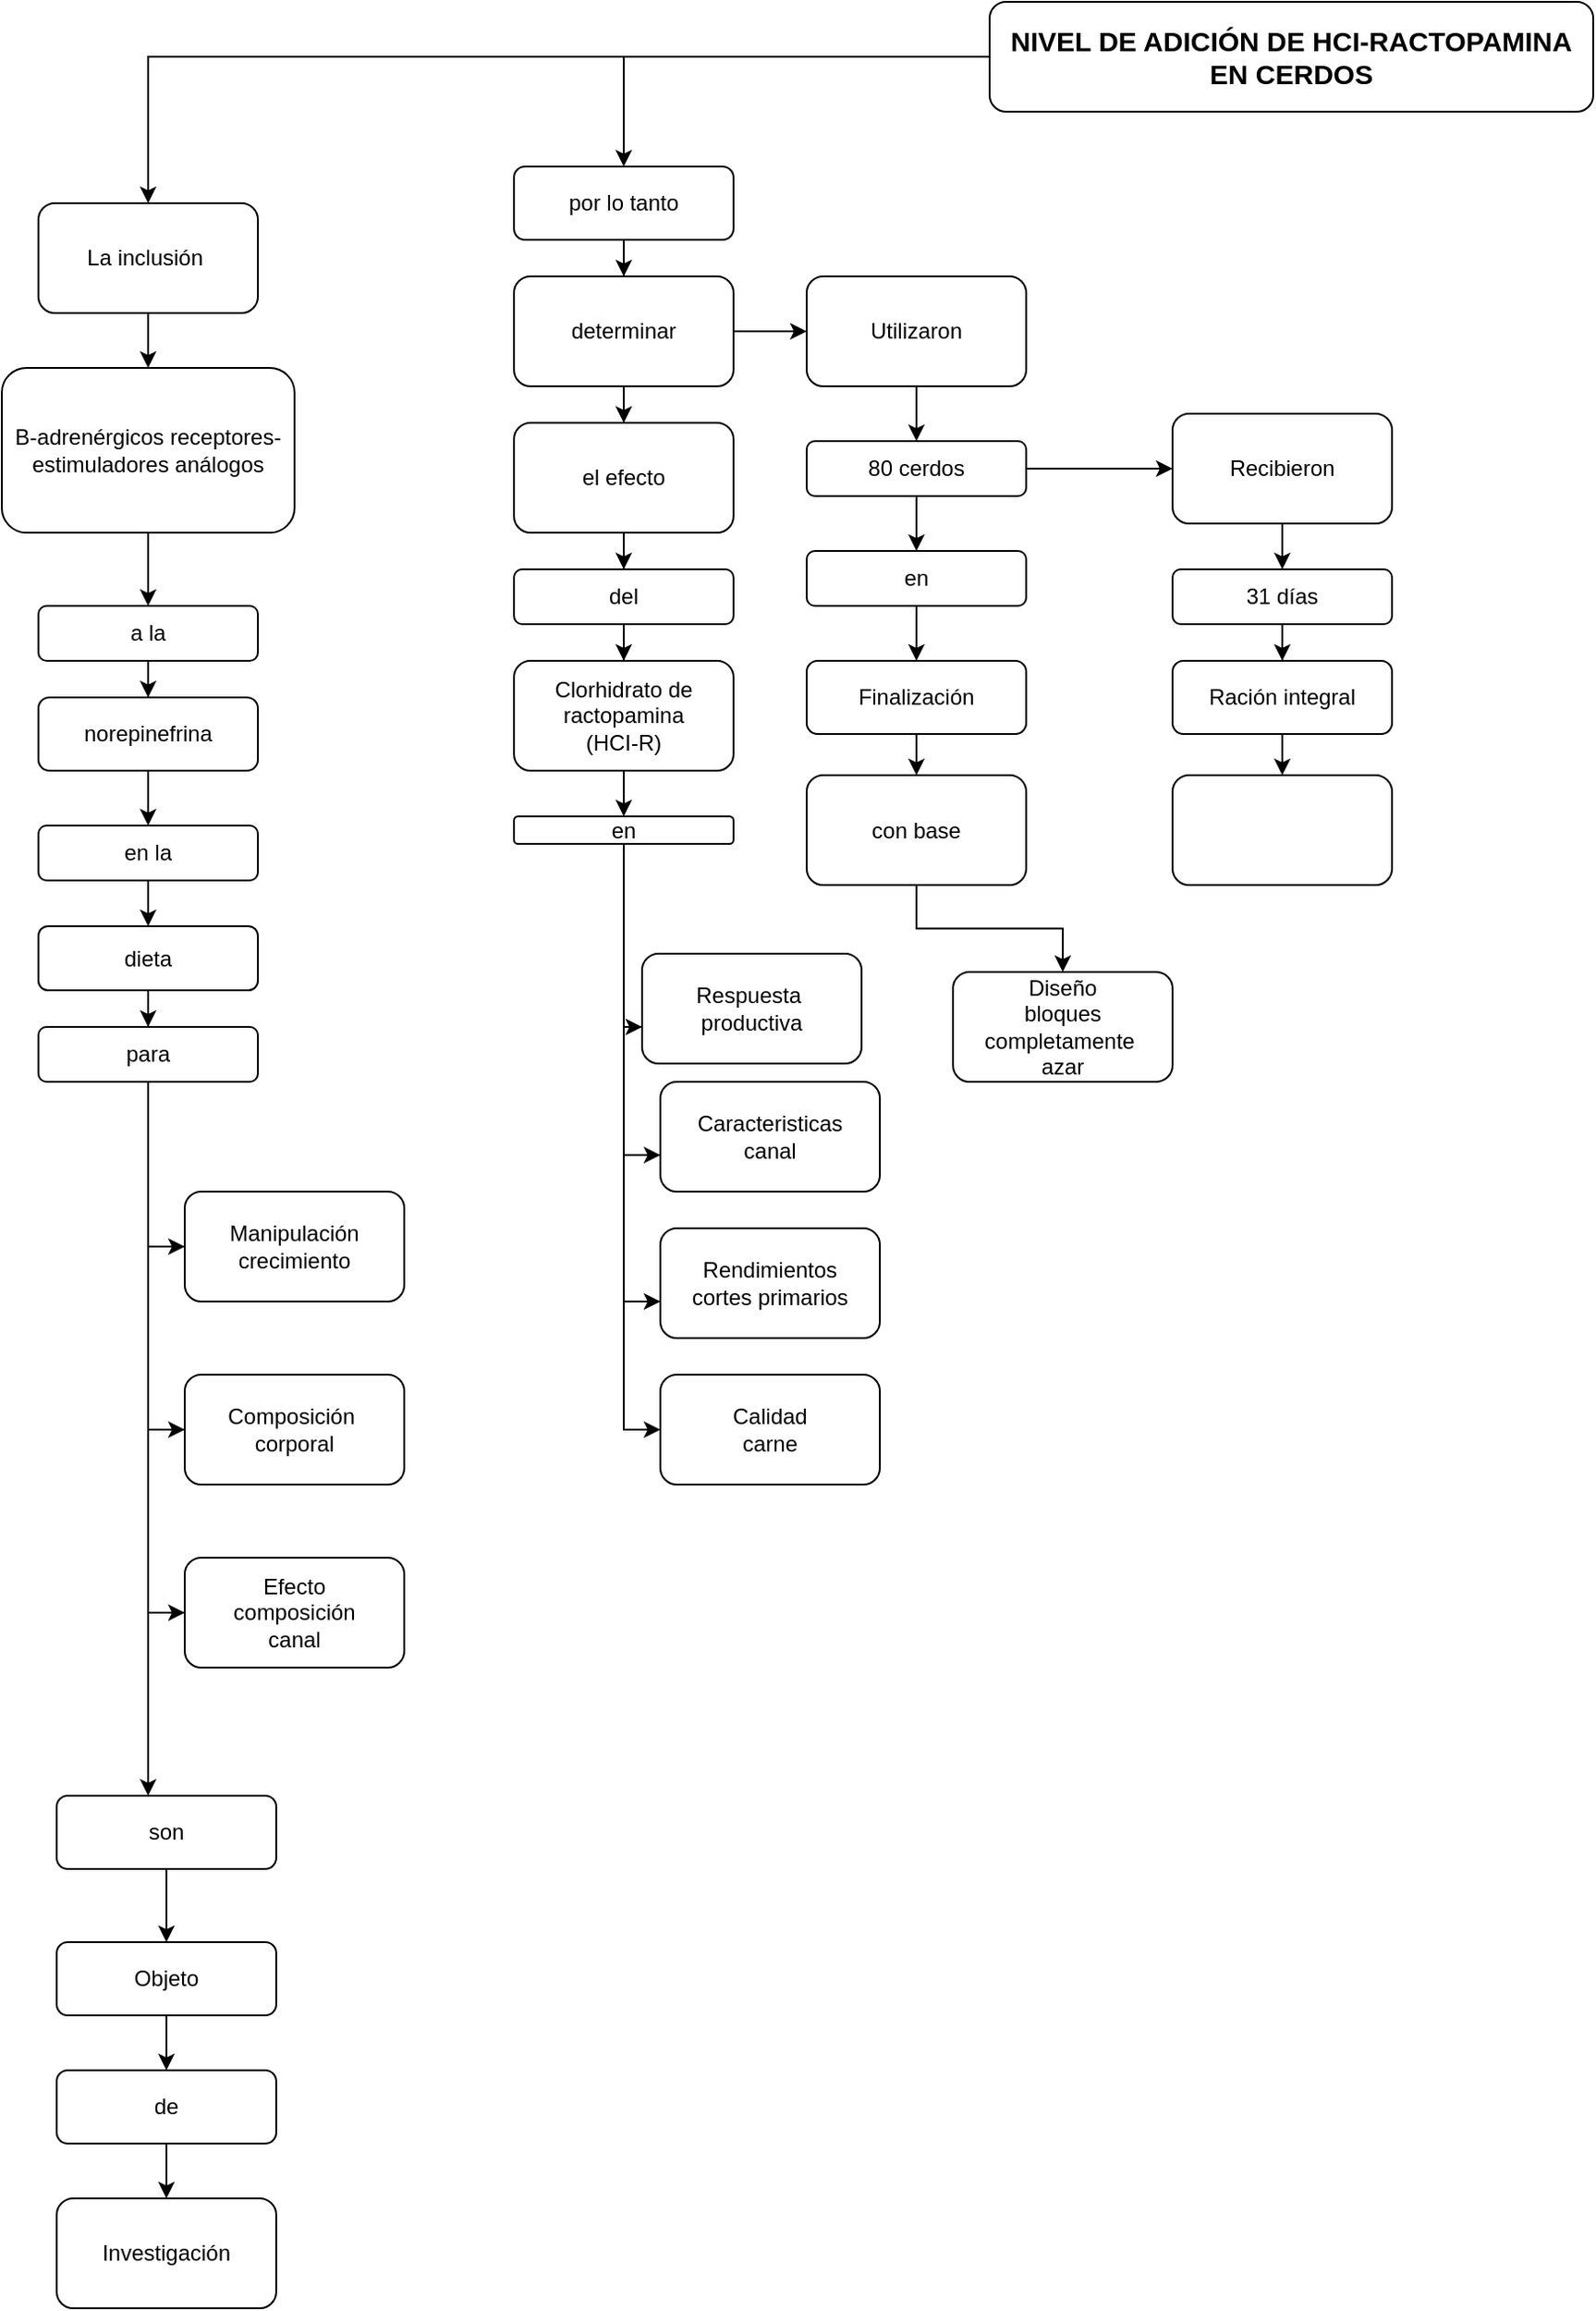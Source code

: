 <mxfile version="13.7.5" type="github">
  <diagram id="5m7CTJC-gk6-oxTOZMm6" name="Página-1">
    <mxGraphModel dx="1695" dy="482" grid="1" gridSize="10" guides="1" tooltips="1" connect="1" arrows="1" fold="1" page="1" pageScale="1" pageWidth="827" pageHeight="1169" math="0" shadow="0">
      <root>
        <mxCell id="0" />
        <mxCell id="1" parent="0" />
        <mxCell id="BMgK5liLbv3R9HXfsqMX-3" value="" style="edgeStyle=orthogonalEdgeStyle;rounded=0;orthogonalLoop=1;jettySize=auto;html=1;" edge="1" parent="1" source="BMgK5liLbv3R9HXfsqMX-1" target="BMgK5liLbv3R9HXfsqMX-2">
          <mxGeometry relative="1" as="geometry" />
        </mxCell>
        <mxCell id="BMgK5liLbv3R9HXfsqMX-32" value="" style="edgeStyle=orthogonalEdgeStyle;rounded=0;orthogonalLoop=1;jettySize=auto;html=1;" edge="1" parent="1" source="BMgK5liLbv3R9HXfsqMX-1" target="BMgK5liLbv3R9HXfsqMX-31">
          <mxGeometry relative="1" as="geometry" />
        </mxCell>
        <mxCell id="BMgK5liLbv3R9HXfsqMX-1" value="&lt;b&gt;&lt;font style=&quot;font-size: 15px&quot;&gt;NIVEL DE ADICIÓN DE HCI-RACTOPAMINA EN CERDOS&lt;/font&gt;&lt;/b&gt;" style="rounded=1;whiteSpace=wrap;html=1;strokeWidth=1;" vertex="1" parent="1">
          <mxGeometry x="220" y="80" width="330" height="60" as="geometry" />
        </mxCell>
        <mxCell id="BMgK5liLbv3R9HXfsqMX-5" value="" style="edgeStyle=orthogonalEdgeStyle;rounded=0;orthogonalLoop=1;jettySize=auto;html=1;" edge="1" parent="1" source="BMgK5liLbv3R9HXfsqMX-2" target="BMgK5liLbv3R9HXfsqMX-4">
          <mxGeometry relative="1" as="geometry" />
        </mxCell>
        <mxCell id="BMgK5liLbv3R9HXfsqMX-2" value="La inclusión&amp;nbsp;" style="whiteSpace=wrap;html=1;rounded=1;strokeWidth=1;" vertex="1" parent="1">
          <mxGeometry x="-300" y="190" width="120" height="60" as="geometry" />
        </mxCell>
        <mxCell id="BMgK5liLbv3R9HXfsqMX-7" value="" style="edgeStyle=orthogonalEdgeStyle;rounded=0;orthogonalLoop=1;jettySize=auto;html=1;" edge="1" parent="1" source="BMgK5liLbv3R9HXfsqMX-4" target="BMgK5liLbv3R9HXfsqMX-6">
          <mxGeometry relative="1" as="geometry" />
        </mxCell>
        <mxCell id="BMgK5liLbv3R9HXfsqMX-4" value="B-adrenérgicos receptores-estimuladores análogos" style="whiteSpace=wrap;html=1;rounded=1;strokeWidth=1;" vertex="1" parent="1">
          <mxGeometry x="-320" y="280" width="160" height="90" as="geometry" />
        </mxCell>
        <mxCell id="BMgK5liLbv3R9HXfsqMX-9" value="" style="edgeStyle=orthogonalEdgeStyle;rounded=0;orthogonalLoop=1;jettySize=auto;html=1;" edge="1" parent="1" source="BMgK5liLbv3R9HXfsqMX-6" target="BMgK5liLbv3R9HXfsqMX-8">
          <mxGeometry relative="1" as="geometry" />
        </mxCell>
        <mxCell id="BMgK5liLbv3R9HXfsqMX-6" value="a la" style="whiteSpace=wrap;html=1;rounded=1;strokeWidth=1;" vertex="1" parent="1">
          <mxGeometry x="-300" y="410" width="120" height="30" as="geometry" />
        </mxCell>
        <mxCell id="BMgK5liLbv3R9HXfsqMX-11" value="" style="edgeStyle=orthogonalEdgeStyle;rounded=0;orthogonalLoop=1;jettySize=auto;html=1;" edge="1" parent="1" source="BMgK5liLbv3R9HXfsqMX-8" target="BMgK5liLbv3R9HXfsqMX-10">
          <mxGeometry relative="1" as="geometry" />
        </mxCell>
        <mxCell id="BMgK5liLbv3R9HXfsqMX-8" value="norepinefrina" style="whiteSpace=wrap;html=1;rounded=1;strokeWidth=1;" vertex="1" parent="1">
          <mxGeometry x="-300" y="460" width="120" height="40" as="geometry" />
        </mxCell>
        <mxCell id="BMgK5liLbv3R9HXfsqMX-13" value="" style="edgeStyle=orthogonalEdgeStyle;rounded=0;orthogonalLoop=1;jettySize=auto;html=1;" edge="1" parent="1" source="BMgK5liLbv3R9HXfsqMX-10" target="BMgK5liLbv3R9HXfsqMX-12">
          <mxGeometry relative="1" as="geometry" />
        </mxCell>
        <mxCell id="BMgK5liLbv3R9HXfsqMX-10" value="en la" style="whiteSpace=wrap;html=1;rounded=1;strokeWidth=1;" vertex="1" parent="1">
          <mxGeometry x="-300" y="530" width="120" height="30" as="geometry" />
        </mxCell>
        <mxCell id="BMgK5liLbv3R9HXfsqMX-15" value="" style="edgeStyle=orthogonalEdgeStyle;rounded=0;orthogonalLoop=1;jettySize=auto;html=1;" edge="1" parent="1" source="BMgK5liLbv3R9HXfsqMX-12" target="BMgK5liLbv3R9HXfsqMX-14">
          <mxGeometry relative="1" as="geometry" />
        </mxCell>
        <mxCell id="BMgK5liLbv3R9HXfsqMX-12" value="dieta" style="whiteSpace=wrap;html=1;rounded=1;strokeWidth=1;" vertex="1" parent="1">
          <mxGeometry x="-300" y="585" width="120" height="35" as="geometry" />
        </mxCell>
        <mxCell id="BMgK5liLbv3R9HXfsqMX-17" value="" style="edgeStyle=orthogonalEdgeStyle;rounded=0;orthogonalLoop=1;jettySize=auto;html=1;" edge="1" parent="1" source="BMgK5liLbv3R9HXfsqMX-14" target="BMgK5liLbv3R9HXfsqMX-16">
          <mxGeometry relative="1" as="geometry">
            <Array as="points">
              <mxPoint x="-240" y="760" />
            </Array>
          </mxGeometry>
        </mxCell>
        <mxCell id="BMgK5liLbv3R9HXfsqMX-14" value="para" style="whiteSpace=wrap;html=1;rounded=1;strokeWidth=1;" vertex="1" parent="1">
          <mxGeometry x="-300" y="640" width="120" height="30" as="geometry" />
        </mxCell>
        <mxCell id="BMgK5liLbv3R9HXfsqMX-19" value="" style="edgeStyle=orthogonalEdgeStyle;rounded=0;orthogonalLoop=1;jettySize=auto;html=1;" edge="1" parent="1" source="BMgK5liLbv3R9HXfsqMX-16" target="BMgK5liLbv3R9HXfsqMX-18">
          <mxGeometry relative="1" as="geometry">
            <Array as="points">
              <mxPoint x="-240" y="760" />
              <mxPoint x="-240" y="860" />
            </Array>
          </mxGeometry>
        </mxCell>
        <mxCell id="BMgK5liLbv3R9HXfsqMX-16" value="Manipulación&lt;br&gt;crecimiento" style="whiteSpace=wrap;html=1;rounded=1;strokeWidth=1;" vertex="1" parent="1">
          <mxGeometry x="-220" y="730" width="120" height="60" as="geometry" />
        </mxCell>
        <mxCell id="BMgK5liLbv3R9HXfsqMX-22" value="" style="edgeStyle=orthogonalEdgeStyle;rounded=0;orthogonalLoop=1;jettySize=auto;html=1;" edge="1" parent="1" source="BMgK5liLbv3R9HXfsqMX-18" target="BMgK5liLbv3R9HXfsqMX-21">
          <mxGeometry relative="1" as="geometry">
            <Array as="points">
              <mxPoint x="-240" y="860" />
              <mxPoint x="-240" y="960" />
            </Array>
          </mxGeometry>
        </mxCell>
        <mxCell id="BMgK5liLbv3R9HXfsqMX-18" value="Composición&amp;nbsp;&lt;br&gt;corporal" style="whiteSpace=wrap;html=1;rounded=1;strokeWidth=1;" vertex="1" parent="1">
          <mxGeometry x="-220" y="830" width="120" height="60" as="geometry" />
        </mxCell>
        <mxCell id="BMgK5liLbv3R9HXfsqMX-24" value="" style="edgeStyle=orthogonalEdgeStyle;rounded=0;orthogonalLoop=1;jettySize=auto;html=1;" edge="1" parent="1" source="BMgK5liLbv3R9HXfsqMX-21" target="BMgK5liLbv3R9HXfsqMX-23">
          <mxGeometry relative="1" as="geometry">
            <Array as="points">
              <mxPoint x="-240" y="960" />
              <mxPoint x="-240" y="1100" />
            </Array>
          </mxGeometry>
        </mxCell>
        <mxCell id="BMgK5liLbv3R9HXfsqMX-21" value="Efecto&lt;br&gt;composición&lt;br&gt;canal" style="whiteSpace=wrap;html=1;rounded=1;strokeWidth=1;" vertex="1" parent="1">
          <mxGeometry x="-220" y="930" width="120" height="60" as="geometry" />
        </mxCell>
        <mxCell id="BMgK5liLbv3R9HXfsqMX-26" value="" style="edgeStyle=orthogonalEdgeStyle;rounded=0;orthogonalLoop=1;jettySize=auto;html=1;" edge="1" parent="1" source="BMgK5liLbv3R9HXfsqMX-23" target="BMgK5liLbv3R9HXfsqMX-25">
          <mxGeometry relative="1" as="geometry" />
        </mxCell>
        <mxCell id="BMgK5liLbv3R9HXfsqMX-23" value="son" style="whiteSpace=wrap;html=1;rounded=1;strokeWidth=1;" vertex="1" parent="1">
          <mxGeometry x="-290" y="1060" width="120" height="40" as="geometry" />
        </mxCell>
        <mxCell id="BMgK5liLbv3R9HXfsqMX-28" value="" style="edgeStyle=orthogonalEdgeStyle;rounded=0;orthogonalLoop=1;jettySize=auto;html=1;" edge="1" parent="1" source="BMgK5liLbv3R9HXfsqMX-25" target="BMgK5liLbv3R9HXfsqMX-27">
          <mxGeometry relative="1" as="geometry" />
        </mxCell>
        <mxCell id="BMgK5liLbv3R9HXfsqMX-25" value="Objeto" style="whiteSpace=wrap;html=1;rounded=1;strokeWidth=1;" vertex="1" parent="1">
          <mxGeometry x="-290" y="1140" width="120" height="40" as="geometry" />
        </mxCell>
        <mxCell id="BMgK5liLbv3R9HXfsqMX-30" value="" style="edgeStyle=orthogonalEdgeStyle;rounded=0;orthogonalLoop=1;jettySize=auto;html=1;" edge="1" parent="1" source="BMgK5liLbv3R9HXfsqMX-27" target="BMgK5liLbv3R9HXfsqMX-29">
          <mxGeometry relative="1" as="geometry" />
        </mxCell>
        <mxCell id="BMgK5liLbv3R9HXfsqMX-27" value="de" style="whiteSpace=wrap;html=1;rounded=1;strokeWidth=1;" vertex="1" parent="1">
          <mxGeometry x="-290" y="1210" width="120" height="40" as="geometry" />
        </mxCell>
        <mxCell id="BMgK5liLbv3R9HXfsqMX-29" value="Investigación" style="whiteSpace=wrap;html=1;rounded=1;strokeWidth=1;" vertex="1" parent="1">
          <mxGeometry x="-290" y="1280" width="120" height="60" as="geometry" />
        </mxCell>
        <mxCell id="BMgK5liLbv3R9HXfsqMX-34" value="" style="edgeStyle=orthogonalEdgeStyle;rounded=0;orthogonalLoop=1;jettySize=auto;html=1;" edge="1" parent="1" source="BMgK5liLbv3R9HXfsqMX-31" target="BMgK5liLbv3R9HXfsqMX-33">
          <mxGeometry relative="1" as="geometry" />
        </mxCell>
        <mxCell id="BMgK5liLbv3R9HXfsqMX-31" value="por lo tanto" style="whiteSpace=wrap;html=1;rounded=1;strokeWidth=1;" vertex="1" parent="1">
          <mxGeometry x="-40" y="170" width="120" height="40" as="geometry" />
        </mxCell>
        <mxCell id="BMgK5liLbv3R9HXfsqMX-36" value="" style="edgeStyle=orthogonalEdgeStyle;rounded=0;orthogonalLoop=1;jettySize=auto;html=1;" edge="1" parent="1" source="BMgK5liLbv3R9HXfsqMX-33" target="BMgK5liLbv3R9HXfsqMX-35">
          <mxGeometry relative="1" as="geometry" />
        </mxCell>
        <mxCell id="BMgK5liLbv3R9HXfsqMX-54" value="" style="edgeStyle=orthogonalEdgeStyle;rounded=0;orthogonalLoop=1;jettySize=auto;html=1;" edge="1" parent="1" source="BMgK5liLbv3R9HXfsqMX-33" target="BMgK5liLbv3R9HXfsqMX-53">
          <mxGeometry relative="1" as="geometry" />
        </mxCell>
        <mxCell id="BMgK5liLbv3R9HXfsqMX-33" value="determinar" style="whiteSpace=wrap;html=1;rounded=1;strokeWidth=1;" vertex="1" parent="1">
          <mxGeometry x="-40" y="230" width="120" height="60" as="geometry" />
        </mxCell>
        <mxCell id="BMgK5liLbv3R9HXfsqMX-38" value="" style="edgeStyle=orthogonalEdgeStyle;rounded=0;orthogonalLoop=1;jettySize=auto;html=1;" edge="1" parent="1" source="BMgK5liLbv3R9HXfsqMX-35" target="BMgK5liLbv3R9HXfsqMX-37">
          <mxGeometry relative="1" as="geometry" />
        </mxCell>
        <mxCell id="BMgK5liLbv3R9HXfsqMX-35" value="el efecto" style="whiteSpace=wrap;html=1;rounded=1;strokeWidth=1;" vertex="1" parent="1">
          <mxGeometry x="-40" y="310" width="120" height="60" as="geometry" />
        </mxCell>
        <mxCell id="BMgK5liLbv3R9HXfsqMX-40" value="" style="edgeStyle=orthogonalEdgeStyle;rounded=0;orthogonalLoop=1;jettySize=auto;html=1;" edge="1" parent="1" source="BMgK5liLbv3R9HXfsqMX-37" target="BMgK5liLbv3R9HXfsqMX-39">
          <mxGeometry relative="1" as="geometry" />
        </mxCell>
        <mxCell id="BMgK5liLbv3R9HXfsqMX-37" value="del" style="whiteSpace=wrap;html=1;rounded=1;strokeWidth=1;" vertex="1" parent="1">
          <mxGeometry x="-40" y="390" width="120" height="30" as="geometry" />
        </mxCell>
        <mxCell id="BMgK5liLbv3R9HXfsqMX-42" value="" style="edgeStyle=orthogonalEdgeStyle;rounded=0;orthogonalLoop=1;jettySize=auto;html=1;" edge="1" parent="1" source="BMgK5liLbv3R9HXfsqMX-39" target="BMgK5liLbv3R9HXfsqMX-41">
          <mxGeometry relative="1" as="geometry" />
        </mxCell>
        <mxCell id="BMgK5liLbv3R9HXfsqMX-39" value="Clorhidrato de ractopamina&lt;br&gt;(HCI-R)" style="whiteSpace=wrap;html=1;rounded=1;strokeWidth=1;" vertex="1" parent="1">
          <mxGeometry x="-40" y="440" width="120" height="60" as="geometry" />
        </mxCell>
        <mxCell id="BMgK5liLbv3R9HXfsqMX-44" value="" style="edgeStyle=orthogonalEdgeStyle;rounded=0;orthogonalLoop=1;jettySize=auto;html=1;" edge="1" parent="1" source="BMgK5liLbv3R9HXfsqMX-41" target="BMgK5liLbv3R9HXfsqMX-43">
          <mxGeometry relative="1" as="geometry">
            <Array as="points">
              <mxPoint x="20" y="640" />
            </Array>
          </mxGeometry>
        </mxCell>
        <mxCell id="BMgK5liLbv3R9HXfsqMX-41" value="en" style="whiteSpace=wrap;html=1;rounded=1;strokeWidth=1;" vertex="1" parent="1">
          <mxGeometry x="-40" y="525" width="120" height="15" as="geometry" />
        </mxCell>
        <mxCell id="BMgK5liLbv3R9HXfsqMX-46" value="" style="edgeStyle=orthogonalEdgeStyle;rounded=0;orthogonalLoop=1;jettySize=auto;html=1;" edge="1" parent="1" source="BMgK5liLbv3R9HXfsqMX-43" target="BMgK5liLbv3R9HXfsqMX-45">
          <mxGeometry relative="1" as="geometry">
            <Array as="points">
              <mxPoint x="20" y="640" />
              <mxPoint x="20" y="710" />
            </Array>
          </mxGeometry>
        </mxCell>
        <mxCell id="BMgK5liLbv3R9HXfsqMX-43" value="Respuesta&amp;nbsp;&lt;br&gt;productiva" style="whiteSpace=wrap;html=1;rounded=1;strokeWidth=1;" vertex="1" parent="1">
          <mxGeometry x="30" y="600" width="120" height="60" as="geometry" />
        </mxCell>
        <mxCell id="BMgK5liLbv3R9HXfsqMX-48" value="" style="edgeStyle=orthogonalEdgeStyle;rounded=0;orthogonalLoop=1;jettySize=auto;html=1;" edge="1" parent="1" source="BMgK5liLbv3R9HXfsqMX-45" target="BMgK5liLbv3R9HXfsqMX-47">
          <mxGeometry relative="1" as="geometry">
            <Array as="points">
              <mxPoint x="20" y="710" />
              <mxPoint x="20" y="790" />
            </Array>
          </mxGeometry>
        </mxCell>
        <mxCell id="BMgK5liLbv3R9HXfsqMX-45" value="Caracteristicas&lt;br&gt;canal" style="whiteSpace=wrap;html=1;rounded=1;strokeWidth=1;" vertex="1" parent="1">
          <mxGeometry x="40" y="670" width="120" height="60" as="geometry" />
        </mxCell>
        <mxCell id="BMgK5liLbv3R9HXfsqMX-50" value="" style="edgeStyle=orthogonalEdgeStyle;rounded=0;orthogonalLoop=1;jettySize=auto;html=1;" edge="1" parent="1" source="BMgK5liLbv3R9HXfsqMX-47" target="BMgK5liLbv3R9HXfsqMX-49">
          <mxGeometry relative="1" as="geometry">
            <Array as="points">
              <mxPoint x="20" y="790" />
              <mxPoint x="20" y="860" />
            </Array>
          </mxGeometry>
        </mxCell>
        <mxCell id="BMgK5liLbv3R9HXfsqMX-47" value="Rendimientos&lt;br&gt;cortes primarios" style="whiteSpace=wrap;html=1;rounded=1;strokeWidth=1;" vertex="1" parent="1">
          <mxGeometry x="40" y="750" width="120" height="60" as="geometry" />
        </mxCell>
        <mxCell id="BMgK5liLbv3R9HXfsqMX-49" value="Calidad&lt;br&gt;carne" style="whiteSpace=wrap;html=1;rounded=1;strokeWidth=1;" vertex="1" parent="1">
          <mxGeometry x="40" y="830" width="120" height="60" as="geometry" />
        </mxCell>
        <mxCell id="BMgK5liLbv3R9HXfsqMX-56" value="" style="edgeStyle=orthogonalEdgeStyle;rounded=0;orthogonalLoop=1;jettySize=auto;html=1;" edge="1" parent="1" source="BMgK5liLbv3R9HXfsqMX-53" target="BMgK5liLbv3R9HXfsqMX-55">
          <mxGeometry relative="1" as="geometry" />
        </mxCell>
        <mxCell id="BMgK5liLbv3R9HXfsqMX-53" value="Utilizaron" style="whiteSpace=wrap;html=1;rounded=1;strokeWidth=1;" vertex="1" parent="1">
          <mxGeometry x="120" y="230" width="120" height="60" as="geometry" />
        </mxCell>
        <mxCell id="BMgK5liLbv3R9HXfsqMX-58" value="" style="edgeStyle=orthogonalEdgeStyle;rounded=0;orthogonalLoop=1;jettySize=auto;html=1;" edge="1" parent="1" source="BMgK5liLbv3R9HXfsqMX-55" target="BMgK5liLbv3R9HXfsqMX-57">
          <mxGeometry relative="1" as="geometry" />
        </mxCell>
        <mxCell id="BMgK5liLbv3R9HXfsqMX-67" value="" style="edgeStyle=orthogonalEdgeStyle;rounded=0;orthogonalLoop=1;jettySize=auto;html=1;" edge="1" parent="1" source="BMgK5liLbv3R9HXfsqMX-55" target="BMgK5liLbv3R9HXfsqMX-66">
          <mxGeometry relative="1" as="geometry" />
        </mxCell>
        <mxCell id="BMgK5liLbv3R9HXfsqMX-55" value="80 cerdos" style="whiteSpace=wrap;html=1;rounded=1;strokeWidth=1;" vertex="1" parent="1">
          <mxGeometry x="120" y="320" width="120" height="30" as="geometry" />
        </mxCell>
        <mxCell id="BMgK5liLbv3R9HXfsqMX-60" value="" style="edgeStyle=orthogonalEdgeStyle;rounded=0;orthogonalLoop=1;jettySize=auto;html=1;" edge="1" parent="1" source="BMgK5liLbv3R9HXfsqMX-57" target="BMgK5liLbv3R9HXfsqMX-59">
          <mxGeometry relative="1" as="geometry" />
        </mxCell>
        <mxCell id="BMgK5liLbv3R9HXfsqMX-57" value="en" style="whiteSpace=wrap;html=1;rounded=1;strokeWidth=1;" vertex="1" parent="1">
          <mxGeometry x="120" y="380" width="120" height="30" as="geometry" />
        </mxCell>
        <mxCell id="BMgK5liLbv3R9HXfsqMX-62" value="" style="edgeStyle=orthogonalEdgeStyle;rounded=0;orthogonalLoop=1;jettySize=auto;html=1;" edge="1" parent="1" source="BMgK5liLbv3R9HXfsqMX-59" target="BMgK5liLbv3R9HXfsqMX-61">
          <mxGeometry relative="1" as="geometry" />
        </mxCell>
        <mxCell id="BMgK5liLbv3R9HXfsqMX-59" value="Finalización" style="whiteSpace=wrap;html=1;rounded=1;strokeWidth=1;" vertex="1" parent="1">
          <mxGeometry x="120" y="440" width="120" height="40" as="geometry" />
        </mxCell>
        <mxCell id="BMgK5liLbv3R9HXfsqMX-65" value="" style="edgeStyle=orthogonalEdgeStyle;rounded=0;orthogonalLoop=1;jettySize=auto;html=1;" edge="1" parent="1" source="BMgK5liLbv3R9HXfsqMX-61" target="BMgK5liLbv3R9HXfsqMX-64">
          <mxGeometry relative="1" as="geometry" />
        </mxCell>
        <mxCell id="BMgK5liLbv3R9HXfsqMX-61" value="con base" style="whiteSpace=wrap;html=1;rounded=1;strokeWidth=1;" vertex="1" parent="1">
          <mxGeometry x="120" y="502.5" width="120" height="60" as="geometry" />
        </mxCell>
        <mxCell id="BMgK5liLbv3R9HXfsqMX-64" value="Diseño&lt;br&gt;bloques&lt;br&gt;completamente&amp;nbsp;&lt;br&gt;azar" style="whiteSpace=wrap;html=1;rounded=1;strokeWidth=1;" vertex="1" parent="1">
          <mxGeometry x="200" y="610" width="120" height="60" as="geometry" />
        </mxCell>
        <mxCell id="BMgK5liLbv3R9HXfsqMX-69" value="" style="edgeStyle=orthogonalEdgeStyle;rounded=0;orthogonalLoop=1;jettySize=auto;html=1;" edge="1" parent="1" source="BMgK5liLbv3R9HXfsqMX-66" target="BMgK5liLbv3R9HXfsqMX-68">
          <mxGeometry relative="1" as="geometry" />
        </mxCell>
        <mxCell id="BMgK5liLbv3R9HXfsqMX-66" value="Recibieron" style="whiteSpace=wrap;html=1;rounded=1;strokeWidth=1;" vertex="1" parent="1">
          <mxGeometry x="320" y="305" width="120" height="60" as="geometry" />
        </mxCell>
        <mxCell id="BMgK5liLbv3R9HXfsqMX-71" value="" style="edgeStyle=orthogonalEdgeStyle;rounded=0;orthogonalLoop=1;jettySize=auto;html=1;" edge="1" parent="1" source="BMgK5liLbv3R9HXfsqMX-68" target="BMgK5liLbv3R9HXfsqMX-70">
          <mxGeometry relative="1" as="geometry" />
        </mxCell>
        <mxCell id="BMgK5liLbv3R9HXfsqMX-68" value="31 días" style="whiteSpace=wrap;html=1;rounded=1;strokeWidth=1;" vertex="1" parent="1">
          <mxGeometry x="320" y="390" width="120" height="30" as="geometry" />
        </mxCell>
        <mxCell id="BMgK5liLbv3R9HXfsqMX-73" value="" style="edgeStyle=orthogonalEdgeStyle;rounded=0;orthogonalLoop=1;jettySize=auto;html=1;" edge="1" parent="1" source="BMgK5liLbv3R9HXfsqMX-70" target="BMgK5liLbv3R9HXfsqMX-72">
          <mxGeometry relative="1" as="geometry" />
        </mxCell>
        <mxCell id="BMgK5liLbv3R9HXfsqMX-70" value="Ración integral" style="whiteSpace=wrap;html=1;rounded=1;strokeWidth=1;" vertex="1" parent="1">
          <mxGeometry x="320" y="440" width="120" height="40" as="geometry" />
        </mxCell>
        <mxCell id="BMgK5liLbv3R9HXfsqMX-72" value="" style="whiteSpace=wrap;html=1;rounded=1;strokeWidth=1;" vertex="1" parent="1">
          <mxGeometry x="320" y="502.5" width="120" height="60" as="geometry" />
        </mxCell>
      </root>
    </mxGraphModel>
  </diagram>
</mxfile>
